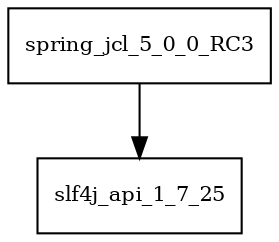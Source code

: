 digraph spring_jcl_5_0_0_RC3_dependencies {
  node [shape = box, fontsize=10.0];
  spring_jcl_5_0_0_RC3 -> slf4j_api_1_7_25;
}
